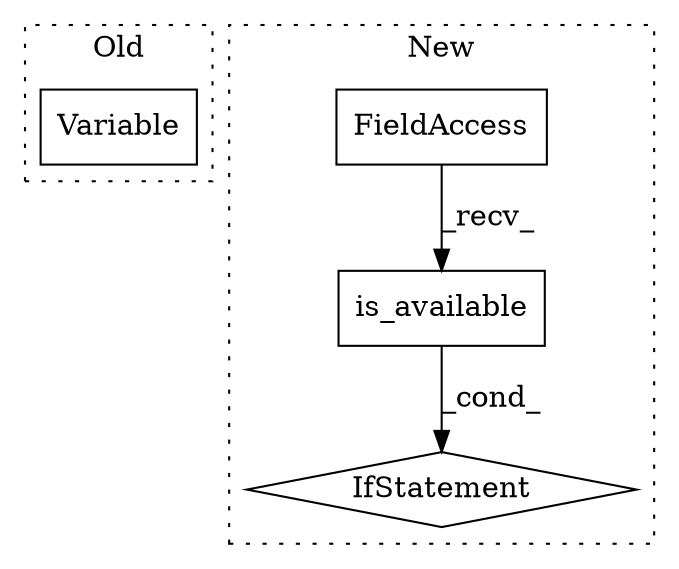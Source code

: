 digraph G {
subgraph cluster0 {
1 [label="Variable" a="32" s="4512,4527" l="9,1" shape="box"];
label = "Old";
style="dotted";
}
subgraph cluster1 {
2 [label="is_available" a="32" s="5037" l="14" shape="box"];
3 [label="FieldAccess" a="22" s="5026" l="10" shape="box"];
4 [label="IfStatement" a="25" s="5051" l="3" shape="diamond"];
label = "New";
style="dotted";
}
2 -> 4 [label="_cond_"];
3 -> 2 [label="_recv_"];
}